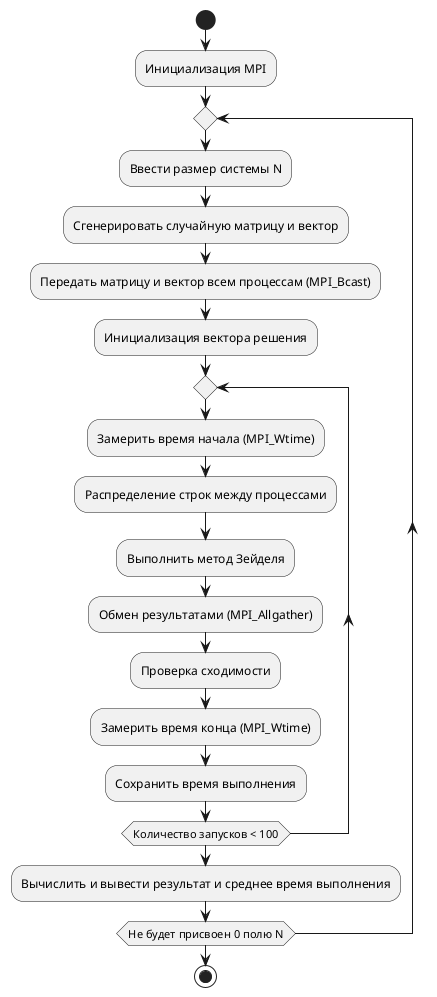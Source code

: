 @startuml
start
:Инициализация MPI;

repeat

    :Ввести размер системы N;

    :Сгенерировать случайную матрицу и вектор;
    :Передать матрицу и вектор всем процессам (MPI_Bcast);
    :Инициализация вектора решения;

    repeat
        :Замерить время начала (MPI_Wtime);
        :Распределение строк между процессами;
        :Выполнить метод Зейделя;
        :Обмен результатами (MPI_Allgather);
        :Проверка сходимости;
        :Замерить время конца (MPI_Wtime);
        :Сохранить время выполнения;
    repeat while (Количество запусков < 100)
        
    :Вычислить и вывести результат и среднее время выполнения;

repeat while (Не будет присвоен 0 полю N)

stop
@enduml
